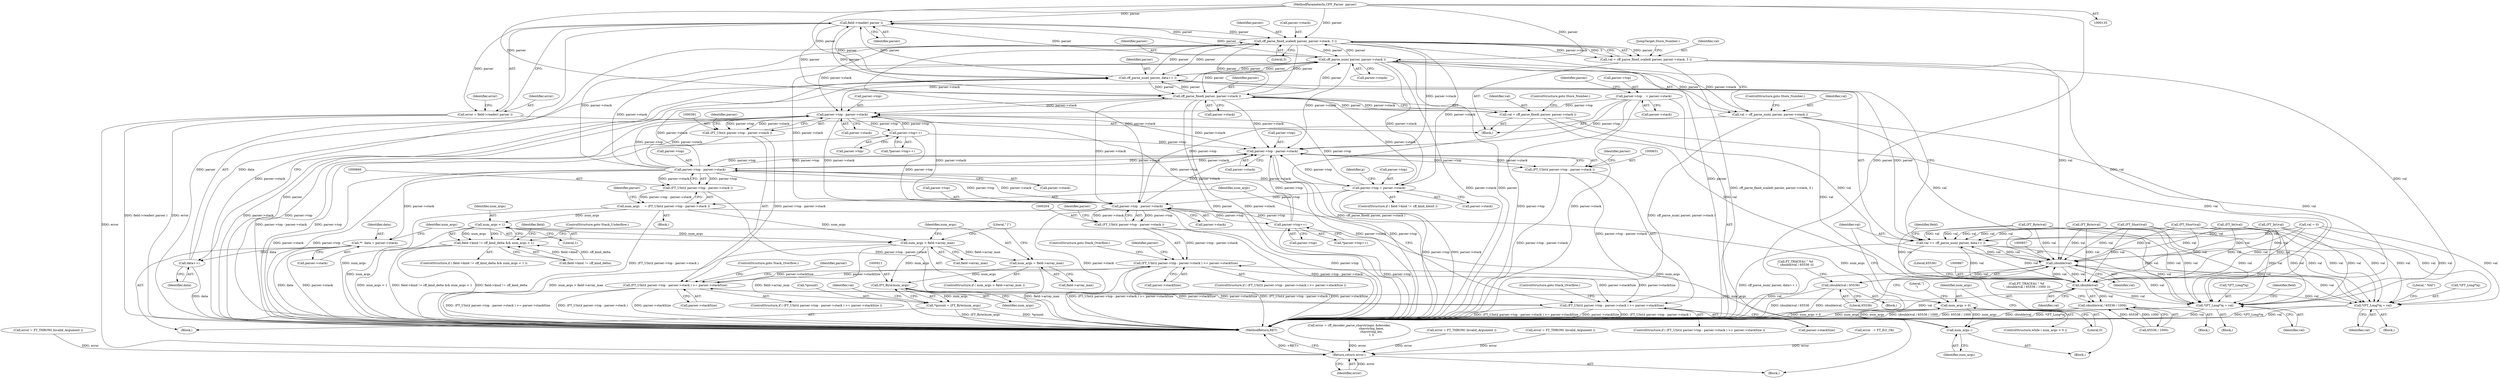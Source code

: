 digraph "0_savannah_beecf80a6deecbaf5d264d4f864451bde4fe98b8@API" {
"1000983" [label="(Call,field->reader( parser ))"];
"1000779" [label="(Call,cff_parse_fixed_scaled( parser, parser->stack, 3 ))"];
"1000983" [label="(Call,field->reader( parser ))"];
"1000761" [label="(Call,cff_parse_num( parser, parser->stack ))"];
"1000923" [label="(Call,cff_parse_num( parser, data++ ))"];
"1000770" [label="(Call,cff_parse_fixed( parser, parser->stack ))"];
"1000136" [label="(MethodParameterIn,CFF_Parser  parser)"];
"1000667" [label="(Call,parser->top - parser->stack)"];
"1000652" [label="(Call,parser->top - parser->stack)"];
"1000156" [label="(Call,parser->top    = parser->stack)"];
"1000218" [label="(Call,parser->top++)"];
"1000205" [label="(Call,parser->top - parser->stack)"];
"1000996" [label="(Call,parser->top = parser->stack)"];
"1000405" [label="(Call,parser->top++)"];
"1000392" [label="(Call,parser->top - parser->stack)"];
"1000925" [label="(Call,data++)"];
"1000889" [label="(Call,**  data = parser->stack)"];
"1000203" [label="(Call,(FT_UInt)( parser->top - parser->stack ))"];
"1000202" [label="(Call,(FT_UInt)( parser->top - parser->stack ) >= parser->stackSize)"];
"1000389" [label="(Call,(FT_UInt)( parser->top - parser->stack ) >= parser->stackSize)"];
"1000649" [label="(Call,(FT_UInt)( parser->top - parser->stack ) >= parser->stackSize)"];
"1000390" [label="(Call,(FT_UInt)( parser->top - parser->stack ))"];
"1000650" [label="(Call,(FT_UInt)( parser->top - parser->stack ))"];
"1000665" [label="(Call,(FT_UInt)( parser->top - parser->stack ))"];
"1000663" [label="(Call,num_args     = (FT_UInt)( parser->top - parser->stack ))"];
"1000747" [label="(Call,num_args < 1)"];
"1000741" [label="(Call,field->kind != cff_kind_delta && num_args < 1)"];
"1000895" [label="(Call,num_args > field->array_max)"];
"1000900" [label="(Call,num_args = field->array_max)"];
"1000910" [label="(Call,(FT_Byte)num_args)"];
"1000907" [label="(Call,*qcount = (FT_Byte)num_args)"];
"1000917" [label="(Call,num_args > 0)"];
"1000975" [label="(Call,num_args--)"];
"1000768" [label="(Call,val = cff_parse_fixed( parser, parser->stack ))"];
"1000819" [label="(Call,*(FT_Long*)q = val)"];
"1000856" [label="(Call,(double)val)"];
"1000855" [label="(Call,(double)val / 65536)"];
"1000866" [label="(Call,(double)val)"];
"1000865" [label="(Call,(double)val / 65536 / 1000)"];
"1000921" [label="(Call,val += cff_parse_num( parser, data++ ))"];
"1000960" [label="(Call,*(FT_Long*)q = val)"];
"1000777" [label="(Call,val = cff_parse_fixed_scaled( parser, parser->stack, 3 ))"];
"1000981" [label="(Call,error = field->reader( parser ))"];
"1001006" [label="(Return,return error;)"];
"1000759" [label="(Call,val = cff_parse_num( parser, parser->stack ))"];
"1000960" [label="(Call,*(FT_Long*)q = val)"];
"1000761" [label="(Call,cff_parse_num( parser, parser->stack ))"];
"1000868" [label="(Identifier,val)"];
"1000890" [label="(Identifier,data)"];
"1000667" [label="(Call,parser->top - parser->stack)"];
"1000913" [label="(Call,val = 0)"];
"1001007" [label="(Identifier,error)"];
"1000753" [label="(Identifier,field)"];
"1000402" [label="(ControlStructure,goto Stack_Overflow;)"];
"1000917" [label="(Call,num_args > 0)"];
"1000946" [label="(Call,(FT_Short)val)"];
"1000896" [label="(Identifier,num_args)"];
"1000908" [label="(Call,*qcount)"];
"1000819" [label="(Call,*(FT_Long*)q = val)"];
"1000741" [label="(Call,field->kind != cff_kind_delta && num_args < 1)"];
"1000921" [label="(Call,val += cff_parse_num( parser, data++ ))"];
"1000895" [label="(Call,num_args > field->array_max)"];
"1000852" [label="(Call,FT_TRACE4(( \" %f\n\", (double)val / 65536 )))"];
"1000912" [label="(Identifier,num_args)"];
"1000894" [label="(ControlStructure,if ( num_args > field->array_max ))"];
"1000218" [label="(Call,parser->top++)"];
"1000926" [label="(Identifier,data)"];
"1000771" [label="(Identifier,parser)"];
"1000749" [label="(Literal,1)"];
"1000139" [label="(Block,)"];
"1000986" [label="(Identifier,error)"];
"1000923" [label="(Call,cff_parse_num( parser, data++ ))"];
"1000906" [label="(Literal,\" [\")"];
"1000748" [label="(Identifier,num_args)"];
"1000361" [label="(Call,error = cff_decoder_parse_charstrings( &decoder,\n                                               charstring_base,\n                                               charstring_len,\n                                               1 ))"];
"1000785" [label="(JumpTarget,Store_Number:)"];
"1000900" [label="(Call,num_args = field->array_max)"];
"1000855" [label="(Call,(double)val / 65536)"];
"1000206" [label="(Call,parser->top)"];
"1000968" [label="(Literal,\" %ld\")"];
"1000650" [label="(Call,(FT_UInt)( parser->top - parser->stack ))"];
"1000965" [label="(Identifier,val)"];
"1000902" [label="(Call,field->array_max)"];
"1000405" [label="(Call,parser->top++)"];
"1000136" [label="(MethodParameterIn,CFF_Parser  parser)"];
"1000770" [label="(Call,cff_parse_fixed( parser, parser->stack ))"];
"1000780" [label="(Identifier,parser)"];
"1000212" [label="(Call,parser->stackSize)"];
"1000205" [label="(Call,parser->top - parser->stack)"];
"1000769" [label="(Identifier,val)"];
"1000996" [label="(Call,parser->top = parser->stack)"];
"1000914" [label="(Identifier,val)"];
"1000766" [label="(ControlStructure,goto Store_Number;)"];
"1000961" [label="(Call,*(FT_Long*)q)"];
"1000983" [label="(Call,field->reader( parser ))"];
"1000677" [label="(Identifier,parser)"];
"1001009" [label="(Call,error = FT_THROW( Invalid_Argument ))"];
"1000760" [label="(Identifier,val)"];
"1000389" [label="(Call,(FT_UInt)( parser->top - parser->stack ) >= parser->stackSize)"];
"1001026" [label="(MethodReturn,RET)"];
"1001000" [label="(Call,parser->stack)"];
"1000165" [label="(Identifier,parser)"];
"1000217" [label="(Call,*parser->top++)"];
"1000990" [label="(ControlStructure,if ( field->kind != cff_kind_blend ))"];
"1000863" [label="(Block,)"];
"1000772" [label="(Call,parser->stack)"];
"1000671" [label="(Call,parser->stack)"];
"1000897" [label="(Call,field->array_max)"];
"1000201" [label="(ControlStructure,if ( (FT_UInt)( parser->top - parser->stack ) >= parser->stackSize ))"];
"1000869" [label="(Call,65536 / 1000)"];
"1000209" [label="(Call,parser->stack)"];
"1000393" [label="(Call,parser->top)"];
"1000160" [label="(Call,parser->stack)"];
"1000901" [label="(Identifier,num_args)"];
"1000750" [label="(ControlStructure,goto Stack_Underflow;)"];
"1000659" [label="(Call,parser->stackSize)"];
"1000664" [label="(Identifier,num_args)"];
"1000644" [label="(Block,)"];
"1000778" [label="(Identifier,val)"];
"1000763" [label="(Call,parser->stack)"];
"1000856" [label="(Call,(double)val)"];
"1000859" [label="(Literal,65536)"];
"1000663" [label="(Call,num_args     = (FT_UInt)( parser->top - parser->stack ))"];
"1000777" [label="(Call,val = cff_parse_fixed_scaled( parser, parser->stack, 3 ))"];
"1000392" [label="(Call,parser->top - parser->stack)"];
"1000814" [label="(Call,(FT_Int)val)"];
"1001004" [label="(Identifier,p)"];
"1000982" [label="(Identifier,error)"];
"1001015" [label="(Call,error = FT_THROW( Invalid_Argument ))"];
"1000396" [label="(Call,parser->stack)"];
"1000407" [label="(Identifier,parser)"];
"1000929" [label="(Identifier,field)"];
"1000916" [label="(ControlStructure,while ( num_args > 0 ))"];
"1000156" [label="(Call,parser->top    = parser->stack)"];
"1000779" [label="(Call,cff_parse_fixed_scaled( parser, parser->stack, 3 ))"];
"1000406" [label="(Call,parser->top)"];
"1000997" [label="(Call,parser->top)"];
"1000824" [label="(Identifier,val)"];
"1000400" [label="(Identifier,parser)"];
"1000922" [label="(Identifier,val)"];
"1000656" [label="(Call,parser->stack)"];
"1000660" [label="(Identifier,parser)"];
"1000955" [label="(Call,(FT_Int)val)"];
"1000866" [label="(Call,(double)val)"];
"1000862" [label="(Call,FT_TRACE4(( \" %f\n\", (double)val / 65536 / 1000 )))"];
"1000203" [label="(Call,(FT_UInt)( parser->top - parser->stack ))"];
"1000907" [label="(Call,*qcount = (FT_Byte)num_args)"];
"1000768" [label="(Call,val = cff_parse_fixed( parser, parser->stack ))"];
"1000202" [label="(Call,(FT_UInt)( parser->top - parser->stack ) >= parser->stackSize)"];
"1000399" [label="(Call,parser->stackSize)"];
"1000762" [label="(Identifier,parser)"];
"1000820" [label="(Call,*(FT_Long*)q)"];
"1000937" [label="(Call,(FT_Byte)val)"];
"1000853" [label="(Block,)"];
"1000781" [label="(Call,parser->stack)"];
"1000648" [label="(ControlStructure,if ( (FT_UInt)( parser->top - parser->stack ) >= parser->stackSize ))"];
"1000742" [label="(Call,field->kind != cff_kind_delta)"];
"1000220" [label="(Identifier,parser)"];
"1000219" [label="(Call,parser->top)"];
"1000652" [label="(Call,parser->top - parser->stack)"];
"1000918" [label="(Identifier,num_args)"];
"1000827" [label="(Identifier,field)"];
"1000796" [label="(Call,(FT_Byte)val)"];
"1000978" [label="(Literal,\"]\n\")"];
"1000858" [label="(Identifier,val)"];
"1000931" [label="(Block,)"];
"1000775" [label="(ControlStructure,goto Store_Number;)"];
"1000145" [label="(Call,error   = FT_Err_Ok)"];
"1000157" [label="(Call,parser->top)"];
"1000925" [label="(Call,data++)"];
"1000649" [label="(Call,(FT_UInt)( parser->top - parser->stack ) >= parser->stackSize)"];
"1000784" [label="(Literal,3)"];
"1000213" [label="(Identifier,parser)"];
"1000668" [label="(Call,parser->top)"];
"1000759" [label="(Call,val = cff_parse_num( parser, parser->stack ))"];
"1000662" [label="(ControlStructure,goto Stack_Overflow;)"];
"1000975" [label="(Call,num_args--)"];
"1000790" [label="(Block,)"];
"1000865" [label="(Call,(double)val / 65536 / 1000)"];
"1001006" [label="(Return,return error;)"];
"1000388" [label="(ControlStructure,if ( (FT_UInt)( parser->top - parser->stack ) >= parser->stackSize ))"];
"1000910" [label="(Call,(FT_Byte)num_args)"];
"1000390" [label="(Call,(FT_UInt)( parser->top - parser->stack ))"];
"1000891" [label="(Call,parser->stack)"];
"1000919" [label="(Literal,0)"];
"1000805" [label="(Call,(FT_Short)val)"];
"1000924" [label="(Identifier,parser)"];
"1000889" [label="(Call,**  data = parser->stack)"];
"1000665" [label="(Call,(FT_UInt)( parser->top - parser->stack ))"];
"1000404" [label="(Call,*parser->top++)"];
"1000747" [label="(Call,num_args < 1)"];
"1000875" [label="(Block,)"];
"1000981" [label="(Call,error = field->reader( parser ))"];
"1000976" [label="(Identifier,num_args)"];
"1000920" [label="(Block,)"];
"1000653" [label="(Call,parser->top)"];
"1001021" [label="(Call,error = FT_THROW( Invalid_Argument ))"];
"1000755" [label="(Block,)"];
"1000215" [label="(ControlStructure,goto Stack_Overflow;)"];
"1000870" [label="(Literal,65536)"];
"1000984" [label="(Identifier,parser)"];
"1000740" [label="(ControlStructure,if ( field->kind != cff_kind_delta && num_args < 1 ))"];
"1000983" -> "1000981"  [label="AST: "];
"1000983" -> "1000984"  [label="CFG: "];
"1000984" -> "1000983"  [label="AST: "];
"1000981" -> "1000983"  [label="CFG: "];
"1000983" -> "1001026"  [label="DDG: parser"];
"1000983" -> "1000761"  [label="DDG: parser"];
"1000983" -> "1000770"  [label="DDG: parser"];
"1000983" -> "1000779"  [label="DDG: parser"];
"1000983" -> "1000923"  [label="DDG: parser"];
"1000983" -> "1000981"  [label="DDG: parser"];
"1000779" -> "1000983"  [label="DDG: parser"];
"1000761" -> "1000983"  [label="DDG: parser"];
"1000923" -> "1000983"  [label="DDG: parser"];
"1000770" -> "1000983"  [label="DDG: parser"];
"1000136" -> "1000983"  [label="DDG: parser"];
"1000779" -> "1000777"  [label="AST: "];
"1000779" -> "1000784"  [label="CFG: "];
"1000780" -> "1000779"  [label="AST: "];
"1000781" -> "1000779"  [label="AST: "];
"1000784" -> "1000779"  [label="AST: "];
"1000777" -> "1000779"  [label="CFG: "];
"1000779" -> "1001026"  [label="DDG: parser"];
"1000779" -> "1001026"  [label="DDG: parser->stack"];
"1000779" -> "1000205"  [label="DDG: parser->stack"];
"1000779" -> "1000392"  [label="DDG: parser->stack"];
"1000779" -> "1000652"  [label="DDG: parser->stack"];
"1000779" -> "1000761"  [label="DDG: parser"];
"1000779" -> "1000770"  [label="DDG: parser"];
"1000779" -> "1000777"  [label="DDG: parser"];
"1000779" -> "1000777"  [label="DDG: parser->stack"];
"1000779" -> "1000777"  [label="DDG: 3"];
"1000761" -> "1000779"  [label="DDG: parser"];
"1000923" -> "1000779"  [label="DDG: parser"];
"1000770" -> "1000779"  [label="DDG: parser"];
"1000136" -> "1000779"  [label="DDG: parser"];
"1000667" -> "1000779"  [label="DDG: parser->stack"];
"1000779" -> "1000923"  [label="DDG: parser"];
"1000779" -> "1000996"  [label="DDG: parser->stack"];
"1000761" -> "1000759"  [label="AST: "];
"1000761" -> "1000763"  [label="CFG: "];
"1000762" -> "1000761"  [label="AST: "];
"1000763" -> "1000761"  [label="AST: "];
"1000759" -> "1000761"  [label="CFG: "];
"1000761" -> "1001026"  [label="DDG: parser"];
"1000761" -> "1001026"  [label="DDG: parser->stack"];
"1000761" -> "1000205"  [label="DDG: parser->stack"];
"1000761" -> "1000392"  [label="DDG: parser->stack"];
"1000761" -> "1000652"  [label="DDG: parser->stack"];
"1000761" -> "1000759"  [label="DDG: parser"];
"1000761" -> "1000759"  [label="DDG: parser->stack"];
"1000923" -> "1000761"  [label="DDG: parser"];
"1000770" -> "1000761"  [label="DDG: parser"];
"1000136" -> "1000761"  [label="DDG: parser"];
"1000667" -> "1000761"  [label="DDG: parser->stack"];
"1000761" -> "1000770"  [label="DDG: parser"];
"1000761" -> "1000923"  [label="DDG: parser"];
"1000761" -> "1000996"  [label="DDG: parser->stack"];
"1000923" -> "1000921"  [label="AST: "];
"1000923" -> "1000925"  [label="CFG: "];
"1000924" -> "1000923"  [label="AST: "];
"1000925" -> "1000923"  [label="AST: "];
"1000921" -> "1000923"  [label="CFG: "];
"1000923" -> "1001026"  [label="DDG: parser"];
"1000923" -> "1000770"  [label="DDG: parser"];
"1000923" -> "1000921"  [label="DDG: parser"];
"1000770" -> "1000923"  [label="DDG: parser"];
"1000136" -> "1000923"  [label="DDG: parser"];
"1000925" -> "1000923"  [label="DDG: data"];
"1000770" -> "1000768"  [label="AST: "];
"1000770" -> "1000772"  [label="CFG: "];
"1000771" -> "1000770"  [label="AST: "];
"1000772" -> "1000770"  [label="AST: "];
"1000768" -> "1000770"  [label="CFG: "];
"1000770" -> "1001026"  [label="DDG: parser->stack"];
"1000770" -> "1001026"  [label="DDG: parser"];
"1000770" -> "1000205"  [label="DDG: parser->stack"];
"1000770" -> "1000392"  [label="DDG: parser->stack"];
"1000770" -> "1000652"  [label="DDG: parser->stack"];
"1000770" -> "1000768"  [label="DDG: parser"];
"1000770" -> "1000768"  [label="DDG: parser->stack"];
"1000136" -> "1000770"  [label="DDG: parser"];
"1000667" -> "1000770"  [label="DDG: parser->stack"];
"1000770" -> "1000996"  [label="DDG: parser->stack"];
"1000136" -> "1000135"  [label="AST: "];
"1000136" -> "1001026"  [label="DDG: parser"];
"1000667" -> "1000665"  [label="AST: "];
"1000667" -> "1000671"  [label="CFG: "];
"1000668" -> "1000667"  [label="AST: "];
"1000671" -> "1000667"  [label="AST: "];
"1000665" -> "1000667"  [label="CFG: "];
"1000667" -> "1001026"  [label="DDG: parser->top"];
"1000667" -> "1001026"  [label="DDG: parser->stack"];
"1000667" -> "1000205"  [label="DDG: parser->top"];
"1000667" -> "1000205"  [label="DDG: parser->stack"];
"1000667" -> "1000392"  [label="DDG: parser->top"];
"1000667" -> "1000392"  [label="DDG: parser->stack"];
"1000667" -> "1000652"  [label="DDG: parser->top"];
"1000667" -> "1000652"  [label="DDG: parser->stack"];
"1000667" -> "1000665"  [label="DDG: parser->top"];
"1000667" -> "1000665"  [label="DDG: parser->stack"];
"1000652" -> "1000667"  [label="DDG: parser->top"];
"1000652" -> "1000667"  [label="DDG: parser->stack"];
"1000667" -> "1000889"  [label="DDG: parser->stack"];
"1000667" -> "1000996"  [label="DDG: parser->stack"];
"1000652" -> "1000650"  [label="AST: "];
"1000652" -> "1000656"  [label="CFG: "];
"1000653" -> "1000652"  [label="AST: "];
"1000656" -> "1000652"  [label="AST: "];
"1000650" -> "1000652"  [label="CFG: "];
"1000652" -> "1001026"  [label="DDG: parser->stack"];
"1000652" -> "1001026"  [label="DDG: parser->top"];
"1000652" -> "1000650"  [label="DDG: parser->top"];
"1000652" -> "1000650"  [label="DDG: parser->stack"];
"1000156" -> "1000652"  [label="DDG: parser->top"];
"1000218" -> "1000652"  [label="DDG: parser->top"];
"1000996" -> "1000652"  [label="DDG: parser->top"];
"1000405" -> "1000652"  [label="DDG: parser->top"];
"1000392" -> "1000652"  [label="DDG: parser->stack"];
"1000205" -> "1000652"  [label="DDG: parser->stack"];
"1000156" -> "1000139"  [label="AST: "];
"1000156" -> "1000160"  [label="CFG: "];
"1000157" -> "1000156"  [label="AST: "];
"1000160" -> "1000156"  [label="AST: "];
"1000165" -> "1000156"  [label="CFG: "];
"1000156" -> "1001026"  [label="DDG: parser->top"];
"1000156" -> "1001026"  [label="DDG: parser->stack"];
"1000156" -> "1000205"  [label="DDG: parser->top"];
"1000156" -> "1000392"  [label="DDG: parser->top"];
"1000218" -> "1000217"  [label="AST: "];
"1000218" -> "1000219"  [label="CFG: "];
"1000219" -> "1000218"  [label="AST: "];
"1000217" -> "1000218"  [label="CFG: "];
"1000218" -> "1001026"  [label="DDG: parser->top"];
"1000218" -> "1000205"  [label="DDG: parser->top"];
"1000205" -> "1000218"  [label="DDG: parser->top"];
"1000218" -> "1000392"  [label="DDG: parser->top"];
"1000205" -> "1000203"  [label="AST: "];
"1000205" -> "1000209"  [label="CFG: "];
"1000206" -> "1000205"  [label="AST: "];
"1000209" -> "1000205"  [label="AST: "];
"1000203" -> "1000205"  [label="CFG: "];
"1000205" -> "1001026"  [label="DDG: parser->stack"];
"1000205" -> "1001026"  [label="DDG: parser->top"];
"1000205" -> "1000203"  [label="DDG: parser->top"];
"1000205" -> "1000203"  [label="DDG: parser->stack"];
"1000996" -> "1000205"  [label="DDG: parser->top"];
"1000405" -> "1000205"  [label="DDG: parser->top"];
"1000392" -> "1000205"  [label="DDG: parser->stack"];
"1000205" -> "1000392"  [label="DDG: parser->stack"];
"1000996" -> "1000990"  [label="AST: "];
"1000996" -> "1001000"  [label="CFG: "];
"1000997" -> "1000996"  [label="AST: "];
"1001000" -> "1000996"  [label="AST: "];
"1001004" -> "1000996"  [label="CFG: "];
"1000996" -> "1001026"  [label="DDG: parser->top"];
"1000996" -> "1001026"  [label="DDG: parser->stack"];
"1000996" -> "1000392"  [label="DDG: parser->top"];
"1000405" -> "1000404"  [label="AST: "];
"1000405" -> "1000406"  [label="CFG: "];
"1000406" -> "1000405"  [label="AST: "];
"1000404" -> "1000405"  [label="CFG: "];
"1000405" -> "1001026"  [label="DDG: parser->top"];
"1000405" -> "1000392"  [label="DDG: parser->top"];
"1000392" -> "1000405"  [label="DDG: parser->top"];
"1000392" -> "1000390"  [label="AST: "];
"1000392" -> "1000396"  [label="CFG: "];
"1000393" -> "1000392"  [label="AST: "];
"1000396" -> "1000392"  [label="AST: "];
"1000390" -> "1000392"  [label="CFG: "];
"1000392" -> "1001026"  [label="DDG: parser->stack"];
"1000392" -> "1001026"  [label="DDG: parser->top"];
"1000392" -> "1000390"  [label="DDG: parser->top"];
"1000392" -> "1000390"  [label="DDG: parser->stack"];
"1000925" -> "1000926"  [label="CFG: "];
"1000926" -> "1000925"  [label="AST: "];
"1000925" -> "1001026"  [label="DDG: data"];
"1000889" -> "1000925"  [label="DDG: data"];
"1000889" -> "1000875"  [label="AST: "];
"1000889" -> "1000891"  [label="CFG: "];
"1000890" -> "1000889"  [label="AST: "];
"1000891" -> "1000889"  [label="AST: "];
"1000896" -> "1000889"  [label="CFG: "];
"1000889" -> "1001026"  [label="DDG: parser->stack"];
"1000889" -> "1001026"  [label="DDG: data"];
"1000203" -> "1000202"  [label="AST: "];
"1000204" -> "1000203"  [label="AST: "];
"1000213" -> "1000203"  [label="CFG: "];
"1000203" -> "1001026"  [label="DDG: parser->top - parser->stack"];
"1000203" -> "1000202"  [label="DDG: parser->top - parser->stack"];
"1000202" -> "1000201"  [label="AST: "];
"1000202" -> "1000212"  [label="CFG: "];
"1000212" -> "1000202"  [label="AST: "];
"1000215" -> "1000202"  [label="CFG: "];
"1000220" -> "1000202"  [label="CFG: "];
"1000202" -> "1001026"  [label="DDG: (FT_UInt)( parser->top - parser->stack )"];
"1000202" -> "1001026"  [label="DDG: parser->stackSize"];
"1000202" -> "1001026"  [label="DDG: (FT_UInt)( parser->top - parser->stack ) >= parser->stackSize"];
"1000649" -> "1000202"  [label="DDG: parser->stackSize"];
"1000389" -> "1000202"  [label="DDG: parser->stackSize"];
"1000202" -> "1000389"  [label="DDG: parser->stackSize"];
"1000202" -> "1000649"  [label="DDG: parser->stackSize"];
"1000389" -> "1000388"  [label="AST: "];
"1000389" -> "1000399"  [label="CFG: "];
"1000390" -> "1000389"  [label="AST: "];
"1000399" -> "1000389"  [label="AST: "];
"1000402" -> "1000389"  [label="CFG: "];
"1000407" -> "1000389"  [label="CFG: "];
"1000389" -> "1001026"  [label="DDG: (FT_UInt)( parser->top - parser->stack ) >= parser->stackSize"];
"1000389" -> "1001026"  [label="DDG: (FT_UInt)( parser->top - parser->stack )"];
"1000389" -> "1001026"  [label="DDG: parser->stackSize"];
"1000390" -> "1000389"  [label="DDG: parser->top - parser->stack"];
"1000649" -> "1000389"  [label="DDG: parser->stackSize"];
"1000389" -> "1000649"  [label="DDG: parser->stackSize"];
"1000649" -> "1000648"  [label="AST: "];
"1000649" -> "1000659"  [label="CFG: "];
"1000650" -> "1000649"  [label="AST: "];
"1000659" -> "1000649"  [label="AST: "];
"1000662" -> "1000649"  [label="CFG: "];
"1000664" -> "1000649"  [label="CFG: "];
"1000649" -> "1001026"  [label="DDG: (FT_UInt)( parser->top - parser->stack )"];
"1000649" -> "1001026"  [label="DDG: (FT_UInt)( parser->top - parser->stack ) >= parser->stackSize"];
"1000649" -> "1001026"  [label="DDG: parser->stackSize"];
"1000650" -> "1000649"  [label="DDG: parser->top - parser->stack"];
"1000391" -> "1000390"  [label="AST: "];
"1000400" -> "1000390"  [label="CFG: "];
"1000390" -> "1001026"  [label="DDG: parser->top - parser->stack"];
"1000651" -> "1000650"  [label="AST: "];
"1000660" -> "1000650"  [label="CFG: "];
"1000650" -> "1001026"  [label="DDG: parser->top - parser->stack"];
"1000665" -> "1000663"  [label="AST: "];
"1000666" -> "1000665"  [label="AST: "];
"1000663" -> "1000665"  [label="CFG: "];
"1000665" -> "1001026"  [label="DDG: parser->top - parser->stack"];
"1000665" -> "1000663"  [label="DDG: parser->top - parser->stack"];
"1000663" -> "1000644"  [label="AST: "];
"1000664" -> "1000663"  [label="AST: "];
"1000677" -> "1000663"  [label="CFG: "];
"1000663" -> "1001026"  [label="DDG: num_args"];
"1000663" -> "1001026"  [label="DDG: (FT_UInt)( parser->top - parser->stack )"];
"1000663" -> "1000747"  [label="DDG: num_args"];
"1000663" -> "1000895"  [label="DDG: num_args"];
"1000663" -> "1000975"  [label="DDG: num_args"];
"1000747" -> "1000741"  [label="AST: "];
"1000747" -> "1000749"  [label="CFG: "];
"1000748" -> "1000747"  [label="AST: "];
"1000749" -> "1000747"  [label="AST: "];
"1000741" -> "1000747"  [label="CFG: "];
"1000747" -> "1001026"  [label="DDG: num_args"];
"1000747" -> "1000741"  [label="DDG: num_args"];
"1000747" -> "1000741"  [label="DDG: 1"];
"1000747" -> "1000895"  [label="DDG: num_args"];
"1000747" -> "1000975"  [label="DDG: num_args"];
"1000741" -> "1000740"  [label="AST: "];
"1000741" -> "1000742"  [label="CFG: "];
"1000742" -> "1000741"  [label="AST: "];
"1000750" -> "1000741"  [label="CFG: "];
"1000753" -> "1000741"  [label="CFG: "];
"1000741" -> "1001026"  [label="DDG: field->kind != cff_kind_delta"];
"1000741" -> "1001026"  [label="DDG: num_args < 1"];
"1000741" -> "1001026"  [label="DDG: field->kind != cff_kind_delta && num_args < 1"];
"1000742" -> "1000741"  [label="DDG: field->kind"];
"1000742" -> "1000741"  [label="DDG: cff_kind_delta"];
"1000895" -> "1000894"  [label="AST: "];
"1000895" -> "1000897"  [label="CFG: "];
"1000896" -> "1000895"  [label="AST: "];
"1000897" -> "1000895"  [label="AST: "];
"1000901" -> "1000895"  [label="CFG: "];
"1000906" -> "1000895"  [label="CFG: "];
"1000895" -> "1001026"  [label="DDG: field->array_max"];
"1000895" -> "1001026"  [label="DDG: num_args > field->array_max"];
"1000895" -> "1000900"  [label="DDG: field->array_max"];
"1000895" -> "1000910"  [label="DDG: num_args"];
"1000900" -> "1000894"  [label="AST: "];
"1000900" -> "1000902"  [label="CFG: "];
"1000901" -> "1000900"  [label="AST: "];
"1000902" -> "1000900"  [label="AST: "];
"1000906" -> "1000900"  [label="CFG: "];
"1000900" -> "1001026"  [label="DDG: field->array_max"];
"1000900" -> "1000910"  [label="DDG: num_args"];
"1000910" -> "1000907"  [label="AST: "];
"1000910" -> "1000912"  [label="CFG: "];
"1000911" -> "1000910"  [label="AST: "];
"1000912" -> "1000910"  [label="AST: "];
"1000907" -> "1000910"  [label="CFG: "];
"1000910" -> "1000907"  [label="DDG: num_args"];
"1000910" -> "1000917"  [label="DDG: num_args"];
"1000907" -> "1000875"  [label="AST: "];
"1000908" -> "1000907"  [label="AST: "];
"1000914" -> "1000907"  [label="CFG: "];
"1000907" -> "1001026"  [label="DDG: *qcount"];
"1000907" -> "1001026"  [label="DDG: (FT_Byte)num_args"];
"1000917" -> "1000916"  [label="AST: "];
"1000917" -> "1000919"  [label="CFG: "];
"1000918" -> "1000917"  [label="AST: "];
"1000919" -> "1000917"  [label="AST: "];
"1000922" -> "1000917"  [label="CFG: "];
"1000978" -> "1000917"  [label="CFG: "];
"1000917" -> "1001026"  [label="DDG: num_args"];
"1000917" -> "1001026"  [label="DDG: num_args > 0"];
"1000975" -> "1000917"  [label="DDG: num_args"];
"1000917" -> "1000975"  [label="DDG: num_args"];
"1000975" -> "1000920"  [label="AST: "];
"1000975" -> "1000976"  [label="CFG: "];
"1000976" -> "1000975"  [label="AST: "];
"1000918" -> "1000975"  [label="CFG: "];
"1000768" -> "1000755"  [label="AST: "];
"1000769" -> "1000768"  [label="AST: "];
"1000775" -> "1000768"  [label="CFG: "];
"1000768" -> "1001026"  [label="DDG: cff_parse_fixed( parser, parser->stack )"];
"1000768" -> "1000819"  [label="DDG: val"];
"1000768" -> "1000856"  [label="DDG: val"];
"1000768" -> "1000866"  [label="DDG: val"];
"1000819" -> "1000790"  [label="AST: "];
"1000819" -> "1000824"  [label="CFG: "];
"1000820" -> "1000819"  [label="AST: "];
"1000824" -> "1000819"  [label="AST: "];
"1000827" -> "1000819"  [label="CFG: "];
"1000819" -> "1001026"  [label="DDG: val"];
"1000819" -> "1001026"  [label="DDG: *(FT_Long*)q"];
"1000856" -> "1000819"  [label="DDG: val"];
"1000814" -> "1000819"  [label="DDG: val"];
"1000777" -> "1000819"  [label="DDG: val"];
"1000913" -> "1000819"  [label="DDG: val"];
"1000937" -> "1000819"  [label="DDG: val"];
"1000805" -> "1000819"  [label="DDG: val"];
"1000955" -> "1000819"  [label="DDG: val"];
"1000759" -> "1000819"  [label="DDG: val"];
"1000946" -> "1000819"  [label="DDG: val"];
"1000796" -> "1000819"  [label="DDG: val"];
"1000866" -> "1000819"  [label="DDG: val"];
"1000921" -> "1000819"  [label="DDG: val"];
"1000856" -> "1000855"  [label="AST: "];
"1000856" -> "1000858"  [label="CFG: "];
"1000857" -> "1000856"  [label="AST: "];
"1000858" -> "1000856"  [label="AST: "];
"1000859" -> "1000856"  [label="CFG: "];
"1000856" -> "1001026"  [label="DDG: val"];
"1000856" -> "1000855"  [label="DDG: val"];
"1000814" -> "1000856"  [label="DDG: val"];
"1000955" -> "1000856"  [label="DDG: val"];
"1000913" -> "1000856"  [label="DDG: val"];
"1000937" -> "1000856"  [label="DDG: val"];
"1000805" -> "1000856"  [label="DDG: val"];
"1000946" -> "1000856"  [label="DDG: val"];
"1000796" -> "1000856"  [label="DDG: val"];
"1000866" -> "1000856"  [label="DDG: val"];
"1000921" -> "1000856"  [label="DDG: val"];
"1000777" -> "1000856"  [label="DDG: val"];
"1000759" -> "1000856"  [label="DDG: val"];
"1000856" -> "1000866"  [label="DDG: val"];
"1000856" -> "1000921"  [label="DDG: val"];
"1000856" -> "1000960"  [label="DDG: val"];
"1000855" -> "1000853"  [label="AST: "];
"1000855" -> "1000859"  [label="CFG: "];
"1000859" -> "1000855"  [label="AST: "];
"1000852" -> "1000855"  [label="CFG: "];
"1000855" -> "1001026"  [label="DDG: (double)val / 65536"];
"1000855" -> "1001026"  [label="DDG: (double)val"];
"1000866" -> "1000865"  [label="AST: "];
"1000866" -> "1000868"  [label="CFG: "];
"1000867" -> "1000866"  [label="AST: "];
"1000868" -> "1000866"  [label="AST: "];
"1000870" -> "1000866"  [label="CFG: "];
"1000866" -> "1001026"  [label="DDG: val"];
"1000866" -> "1000865"  [label="DDG: val"];
"1000814" -> "1000866"  [label="DDG: val"];
"1000955" -> "1000866"  [label="DDG: val"];
"1000913" -> "1000866"  [label="DDG: val"];
"1000937" -> "1000866"  [label="DDG: val"];
"1000805" -> "1000866"  [label="DDG: val"];
"1000946" -> "1000866"  [label="DDG: val"];
"1000796" -> "1000866"  [label="DDG: val"];
"1000921" -> "1000866"  [label="DDG: val"];
"1000777" -> "1000866"  [label="DDG: val"];
"1000759" -> "1000866"  [label="DDG: val"];
"1000866" -> "1000921"  [label="DDG: val"];
"1000866" -> "1000960"  [label="DDG: val"];
"1000865" -> "1000863"  [label="AST: "];
"1000865" -> "1000869"  [label="CFG: "];
"1000869" -> "1000865"  [label="AST: "];
"1000862" -> "1000865"  [label="CFG: "];
"1000865" -> "1001026"  [label="DDG: (double)val"];
"1000865" -> "1001026"  [label="DDG: (double)val / 65536 / 1000"];
"1000865" -> "1001026"  [label="DDG: 65536 / 1000"];
"1000869" -> "1000865"  [label="DDG: 65536"];
"1000869" -> "1000865"  [label="DDG: 1000"];
"1000921" -> "1000920"  [label="AST: "];
"1000922" -> "1000921"  [label="AST: "];
"1000929" -> "1000921"  [label="CFG: "];
"1000921" -> "1001026"  [label="DDG: cff_parse_num( parser, data++ )"];
"1000937" -> "1000921"  [label="DDG: val"];
"1000955" -> "1000921"  [label="DDG: val"];
"1000946" -> "1000921"  [label="DDG: val"];
"1000913" -> "1000921"  [label="DDG: val"];
"1000814" -> "1000921"  [label="DDG: val"];
"1000805" -> "1000921"  [label="DDG: val"];
"1000796" -> "1000921"  [label="DDG: val"];
"1000921" -> "1000960"  [label="DDG: val"];
"1000960" -> "1000931"  [label="AST: "];
"1000960" -> "1000965"  [label="CFG: "];
"1000961" -> "1000960"  [label="AST: "];
"1000965" -> "1000960"  [label="AST: "];
"1000968" -> "1000960"  [label="CFG: "];
"1000960" -> "1001026"  [label="DDG: val"];
"1000960" -> "1001026"  [label="DDG: *(FT_Long*)q"];
"1000814" -> "1000960"  [label="DDG: val"];
"1000955" -> "1000960"  [label="DDG: val"];
"1000913" -> "1000960"  [label="DDG: val"];
"1000937" -> "1000960"  [label="DDG: val"];
"1000805" -> "1000960"  [label="DDG: val"];
"1000946" -> "1000960"  [label="DDG: val"];
"1000796" -> "1000960"  [label="DDG: val"];
"1000777" -> "1000755"  [label="AST: "];
"1000778" -> "1000777"  [label="AST: "];
"1000785" -> "1000777"  [label="CFG: "];
"1000777" -> "1001026"  [label="DDG: cff_parse_fixed_scaled( parser, parser->stack, 3 )"];
"1000981" -> "1000755"  [label="AST: "];
"1000982" -> "1000981"  [label="AST: "];
"1000986" -> "1000981"  [label="CFG: "];
"1000981" -> "1001026"  [label="DDG: error"];
"1000981" -> "1001026"  [label="DDG: field->reader( parser )"];
"1000981" -> "1001006"  [label="DDG: error"];
"1001006" -> "1000139"  [label="AST: "];
"1001006" -> "1001007"  [label="CFG: "];
"1001007" -> "1001006"  [label="AST: "];
"1001026" -> "1001006"  [label="CFG: "];
"1001006" -> "1001026"  [label="DDG: <RET>"];
"1001007" -> "1001006"  [label="DDG: error"];
"1001015" -> "1001006"  [label="DDG: error"];
"1000361" -> "1001006"  [label="DDG: error"];
"1000145" -> "1001006"  [label="DDG: error"];
"1001009" -> "1001006"  [label="DDG: error"];
"1001021" -> "1001006"  [label="DDG: error"];
"1000759" -> "1000755"  [label="AST: "];
"1000760" -> "1000759"  [label="AST: "];
"1000766" -> "1000759"  [label="CFG: "];
"1000759" -> "1001026"  [label="DDG: cff_parse_num( parser, parser->stack )"];
}
